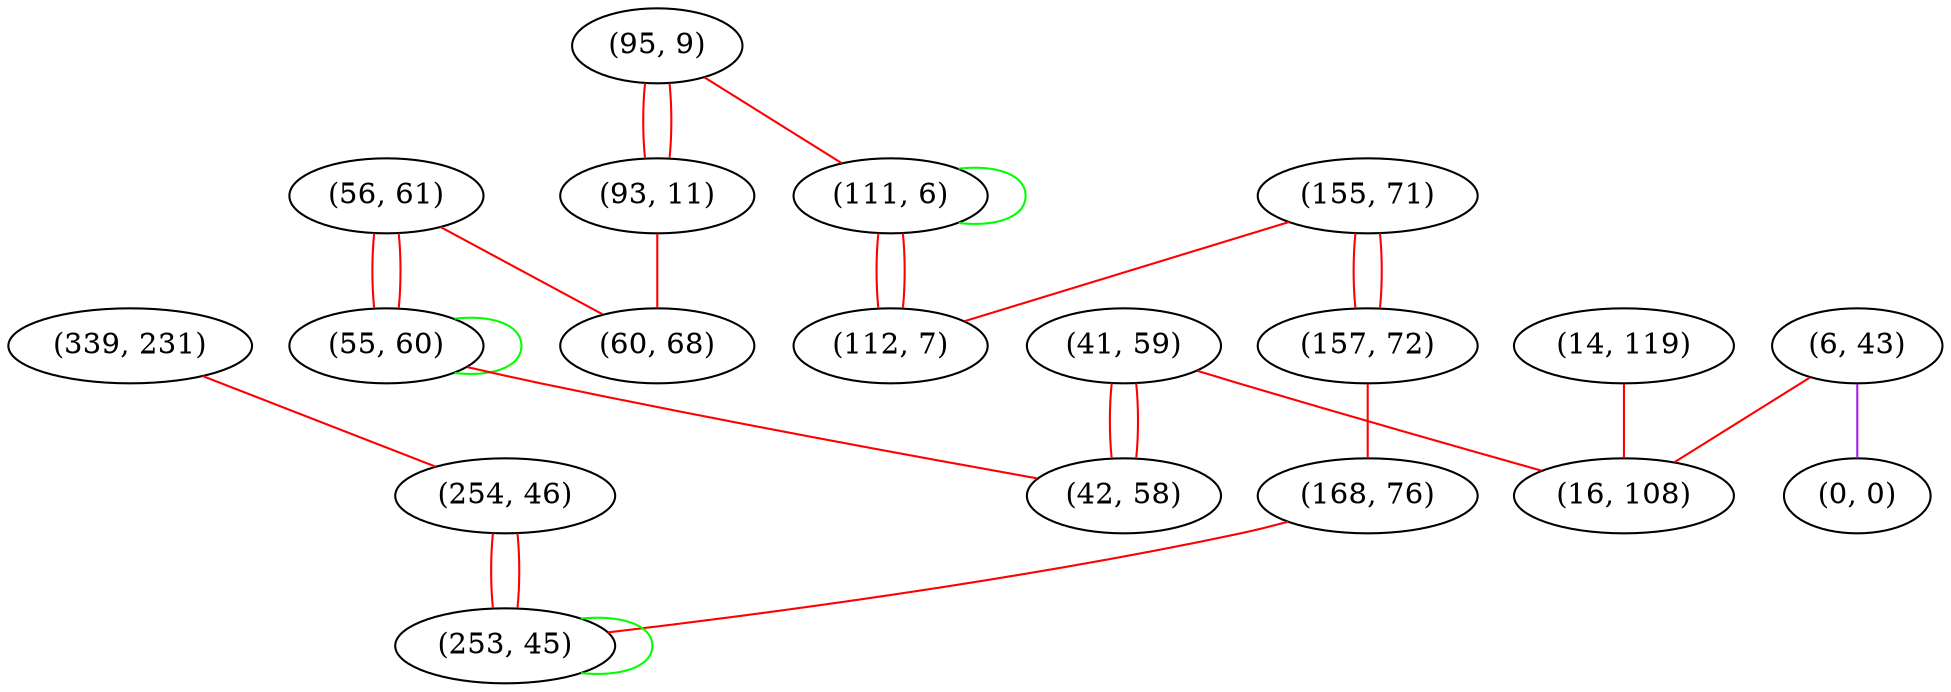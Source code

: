 graph "" {
"(41, 59)";
"(56, 61)";
"(155, 71)";
"(157, 72)";
"(95, 9)";
"(6, 43)";
"(339, 231)";
"(168, 76)";
"(254, 46)";
"(93, 11)";
"(55, 60)";
"(111, 6)";
"(60, 68)";
"(253, 45)";
"(42, 58)";
"(0, 0)";
"(14, 119)";
"(112, 7)";
"(16, 108)";
"(41, 59)" -- "(42, 58)"  [color=red, key=0, weight=1];
"(41, 59)" -- "(42, 58)"  [color=red, key=1, weight=1];
"(41, 59)" -- "(16, 108)"  [color=red, key=0, weight=1];
"(56, 61)" -- "(55, 60)"  [color=red, key=0, weight=1];
"(56, 61)" -- "(55, 60)"  [color=red, key=1, weight=1];
"(56, 61)" -- "(60, 68)"  [color=red, key=0, weight=1];
"(155, 71)" -- "(157, 72)"  [color=red, key=0, weight=1];
"(155, 71)" -- "(157, 72)"  [color=red, key=1, weight=1];
"(155, 71)" -- "(112, 7)"  [color=red, key=0, weight=1];
"(157, 72)" -- "(168, 76)"  [color=red, key=0, weight=1];
"(95, 9)" -- "(111, 6)"  [color=red, key=0, weight=1];
"(95, 9)" -- "(93, 11)"  [color=red, key=0, weight=1];
"(95, 9)" -- "(93, 11)"  [color=red, key=1, weight=1];
"(6, 43)" -- "(0, 0)"  [color=purple, key=0, weight=4];
"(6, 43)" -- "(16, 108)"  [color=red, key=0, weight=1];
"(339, 231)" -- "(254, 46)"  [color=red, key=0, weight=1];
"(168, 76)" -- "(253, 45)"  [color=red, key=0, weight=1];
"(254, 46)" -- "(253, 45)"  [color=red, key=0, weight=1];
"(254, 46)" -- "(253, 45)"  [color=red, key=1, weight=1];
"(93, 11)" -- "(60, 68)"  [color=red, key=0, weight=1];
"(55, 60)" -- "(55, 60)"  [color=green, key=0, weight=2];
"(55, 60)" -- "(42, 58)"  [color=red, key=0, weight=1];
"(111, 6)" -- "(111, 6)"  [color=green, key=0, weight=2];
"(111, 6)" -- "(112, 7)"  [color=red, key=0, weight=1];
"(111, 6)" -- "(112, 7)"  [color=red, key=1, weight=1];
"(253, 45)" -- "(253, 45)"  [color=green, key=0, weight=2];
"(14, 119)" -- "(16, 108)"  [color=red, key=0, weight=1];
}
